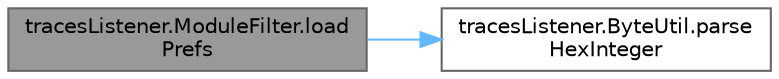 digraph "tracesListener.ModuleFilter.loadPrefs"
{
 // LATEX_PDF_SIZE
  bgcolor="transparent";
  edge [fontname=Helvetica,fontsize=10,labelfontname=Helvetica,labelfontsize=10];
  node [fontname=Helvetica,fontsize=10,shape=box,height=0.2,width=0.4];
  rankdir="LR";
  Node1 [id="Node000001",label="tracesListener.ModuleFilter.load\lPrefs",height=0.2,width=0.4,color="gray40", fillcolor="grey60", style="filled", fontcolor="black",tooltip=" "];
  Node1 -> Node2 [id="edge1_Node000001_Node000002",color="steelblue1",style="solid",tooltip=" "];
  Node2 [id="Node000002",label="tracesListener.ByteUtil.parse\lHexInteger",height=0.2,width=0.4,color="grey40", fillcolor="white", style="filled",URL="$classtraces_listener_1_1_byte_util.html#a6b6b3da725ee4a3d40a2e0e9533fcb2d",tooltip=" "];
}
